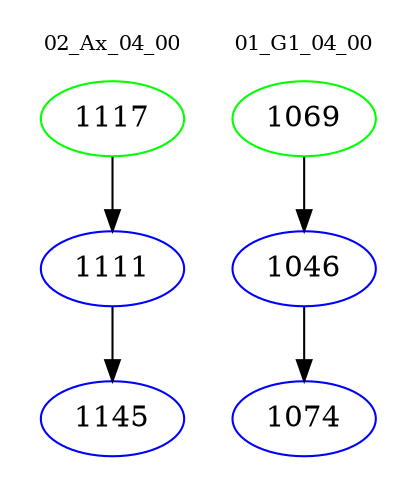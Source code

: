 digraph{
subgraph cluster_0 {
color = white
label = "02_Ax_04_00";
fontsize=10;
T0_1117 [label="1117", color="green"]
T0_1117 -> T0_1111 [color="black"]
T0_1111 [label="1111", color="blue"]
T0_1111 -> T0_1145 [color="black"]
T0_1145 [label="1145", color="blue"]
}
subgraph cluster_1 {
color = white
label = "01_G1_04_00";
fontsize=10;
T1_1069 [label="1069", color="green"]
T1_1069 -> T1_1046 [color="black"]
T1_1046 [label="1046", color="blue"]
T1_1046 -> T1_1074 [color="black"]
T1_1074 [label="1074", color="blue"]
}
}
